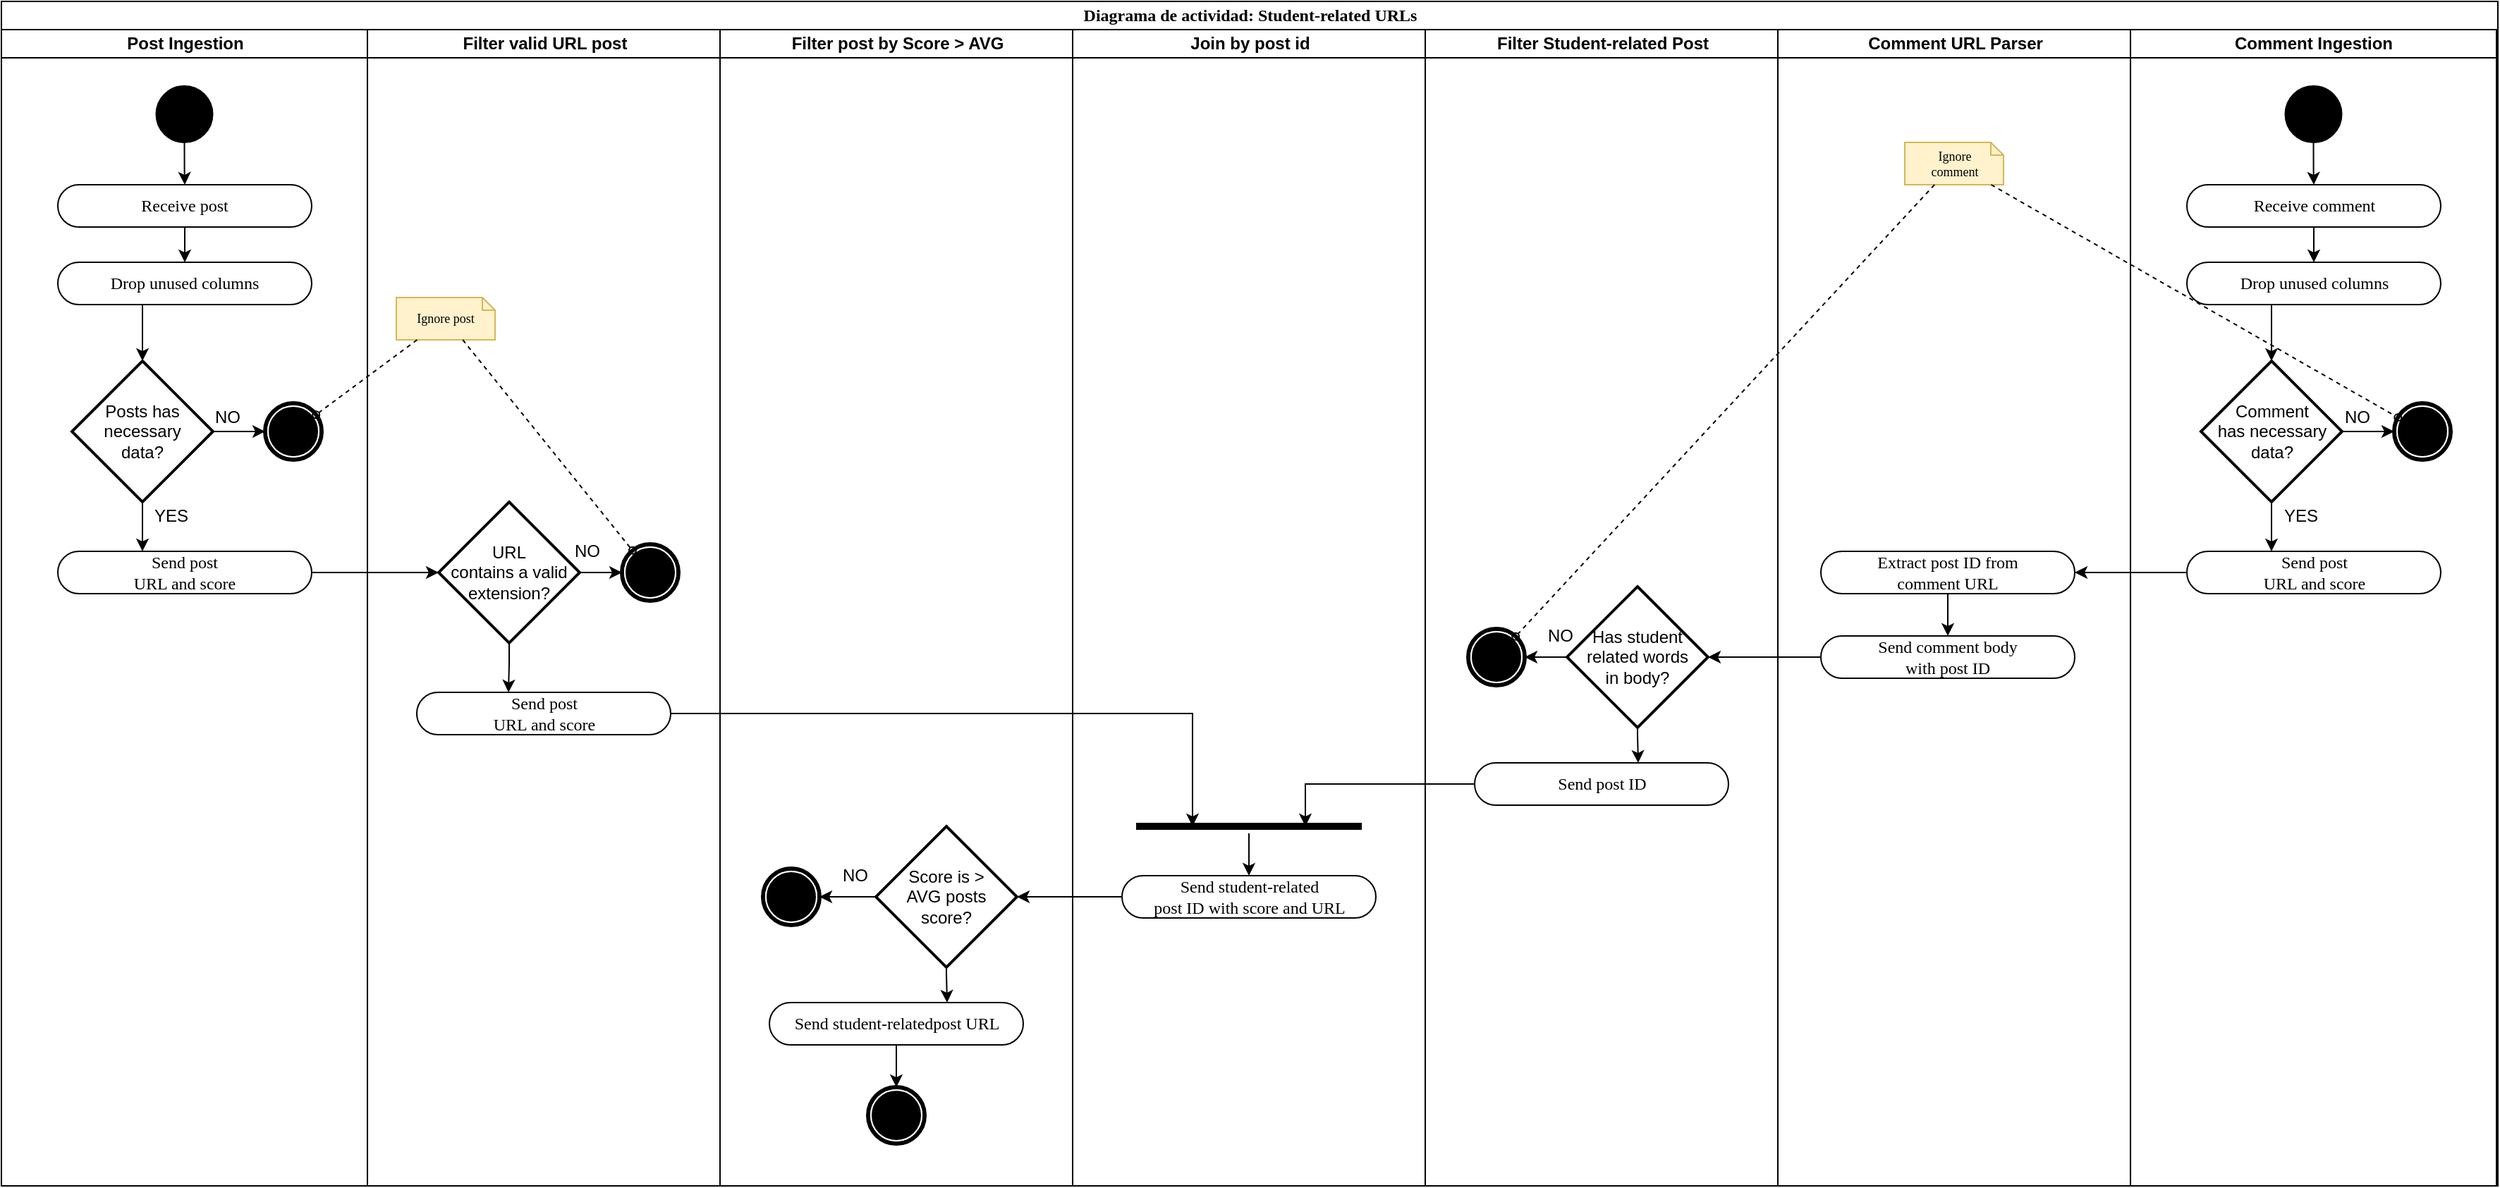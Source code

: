 <mxfile version="18.1.2" type="device"><diagram name="Page-1" id="0783ab3e-0a74-02c8-0abd-f7b4e66b4bec"><mxGraphModel dx="2780" dy="1453" grid="1" gridSize="10" guides="1" tooltips="1" connect="1" arrows="1" fold="1" page="1" pageScale="1" pageWidth="850" pageHeight="1100" background="none" math="0" shadow="0"><root><mxCell id="0"/><mxCell id="1" parent="0"/><mxCell id="1c1d494c118603dd-1" value="Diagrama de actividad: Student-related URLs" style="swimlane;html=1;childLayout=stackLayout;startSize=20;rounded=0;shadow=0;comic=0;labelBackgroundColor=none;strokeWidth=1;fontFamily=Verdana;fontSize=12;align=center;" parent="1" vertex="1"><mxGeometry x="40" y="20" width="1770" height="840" as="geometry"/></mxCell><mxCell id="1c1d494c118603dd-3" value="Post Ingestion" style="swimlane;html=1;startSize=20;" parent="1c1d494c118603dd-1" vertex="1"><mxGeometry y="20" width="259.5" height="820" as="geometry"/></mxCell><mxCell id="Z4d7zPzUT9PHAPlxouQA-7" style="edgeStyle=orthogonalEdgeStyle;rounded=0;orthogonalLoop=1;jettySize=auto;html=1;" parent="1c1d494c118603dd-3" source="60571a20871a0731-8" target="Z4d7zPzUT9PHAPlxouQA-2" edge="1"><mxGeometry relative="1" as="geometry"/></mxCell><mxCell id="60571a20871a0731-8" value="Receive post" style="rounded=1;whiteSpace=wrap;html=1;shadow=0;comic=0;labelBackgroundColor=none;strokeWidth=1;fontFamily=Verdana;fontSize=12;align=center;arcSize=50;" parent="1c1d494c118603dd-3" vertex="1"><mxGeometry x="40" y="110" width="180" height="30" as="geometry"/></mxCell><mxCell id="Z4d7zPzUT9PHAPlxouQA-11" style="edgeStyle=orthogonalEdgeStyle;rounded=0;orthogonalLoop=1;jettySize=auto;html=1;" parent="1c1d494c118603dd-3" source="Z4d7zPzUT9PHAPlxouQA-2" target="Z4d7zPzUT9PHAPlxouQA-10" edge="1"><mxGeometry relative="1" as="geometry"><Array as="points"><mxPoint x="100" y="205"/><mxPoint x="100" y="205"/></Array></mxGeometry></mxCell><mxCell id="Z4d7zPzUT9PHAPlxouQA-2" value="Drop unused columns" style="rounded=1;whiteSpace=wrap;html=1;shadow=0;comic=0;labelBackgroundColor=none;strokeWidth=1;fontFamily=Verdana;fontSize=12;align=center;arcSize=50;" parent="1c1d494c118603dd-3" vertex="1"><mxGeometry x="40" y="165" width="180" height="30" as="geometry"/></mxCell><mxCell id="Z4d7zPzUT9PHAPlxouQA-14" style="edgeStyle=orthogonalEdgeStyle;rounded=0;orthogonalLoop=1;jettySize=auto;html=1;" parent="1c1d494c118603dd-3" source="Z4d7zPzUT9PHAPlxouQA-10" target="Z4d7zPzUT9PHAPlxouQA-13" edge="1"><mxGeometry relative="1" as="geometry"/></mxCell><mxCell id="Z4d7zPzUT9PHAPlxouQA-26" style="edgeStyle=orthogonalEdgeStyle;rounded=0;orthogonalLoop=1;jettySize=auto;html=1;fontSize=9;" parent="1c1d494c118603dd-3" source="Z4d7zPzUT9PHAPlxouQA-10" target="Z4d7zPzUT9PHAPlxouQA-25" edge="1"><mxGeometry relative="1" as="geometry"><Array as="points"><mxPoint x="100" y="360"/><mxPoint x="100" y="360"/></Array></mxGeometry></mxCell><mxCell id="Z4d7zPzUT9PHAPlxouQA-10" value="Posts has&lt;br&gt;necessary&lt;br&gt;data?" style="strokeWidth=2;html=1;shape=mxgraph.flowchart.decision;whiteSpace=wrap;" parent="1c1d494c118603dd-3" vertex="1"><mxGeometry x="50" y="235" width="100" height="100" as="geometry"/></mxCell><mxCell id="Z4d7zPzUT9PHAPlxouQA-13" value="" style="shape=mxgraph.bpmn.shape;html=1;verticalLabelPosition=bottom;labelBackgroundColor=#ffffff;verticalAlign=top;perimeter=ellipsePerimeter;outline=end;symbol=terminate;rounded=0;shadow=0;comic=0;strokeWidth=1;fontFamily=Verdana;fontSize=12;align=center;" parent="1c1d494c118603dd-3" vertex="1"><mxGeometry x="187" y="265" width="40" height="40" as="geometry"/></mxCell><mxCell id="Z4d7zPzUT9PHAPlxouQA-15" value="NO" style="text;html=1;align=center;verticalAlign=middle;resizable=0;points=[];autosize=1;strokeColor=none;fillColor=none;" parent="1c1d494c118603dd-3" vertex="1"><mxGeometry x="145" y="265" width="30" height="20" as="geometry"/></mxCell><mxCell id="Z4d7zPzUT9PHAPlxouQA-25" value="Send post&lt;br&gt;URL and score" style="rounded=1;whiteSpace=wrap;html=1;shadow=0;comic=0;labelBackgroundColor=none;strokeWidth=1;fontFamily=Verdana;fontSize=12;align=center;arcSize=50;" parent="1c1d494c118603dd-3" vertex="1"><mxGeometry x="40" y="370" width="180" height="30" as="geometry"/></mxCell><mxCell id="Z4d7zPzUT9PHAPlxouQA-27" value="YES" style="text;html=1;align=center;verticalAlign=middle;resizable=0;points=[];autosize=1;strokeColor=none;fillColor=none;" parent="1c1d494c118603dd-3" vertex="1"><mxGeometry x="100" y="335" width="40" height="20" as="geometry"/></mxCell><mxCell id="CII-1usis43gVu-JR_Pu-14" style="edgeStyle=orthogonalEdgeStyle;rounded=0;orthogonalLoop=1;jettySize=auto;html=1;" edge="1" parent="1c1d494c118603dd-3" source="60571a20871a0731-4" target="60571a20871a0731-8"><mxGeometry relative="1" as="geometry"/></mxCell><mxCell id="60571a20871a0731-4" value="" style="ellipse;whiteSpace=wrap;html=1;rounded=0;shadow=0;comic=0;labelBackgroundColor=none;strokeWidth=1;fillColor=#000000;fontFamily=Verdana;fontSize=12;align=center;" parent="1c1d494c118603dd-3" vertex="1"><mxGeometry x="109.75" y="40" width="40" height="40" as="geometry"/></mxCell><mxCell id="1c1d494c118603dd-4" value="Filter valid URL post" style="swimlane;html=1;startSize=20;" parent="1c1d494c118603dd-1" vertex="1"><mxGeometry x="259.5" y="20" width="250" height="820" as="geometry"/></mxCell><mxCell id="CII-1usis43gVu-JR_Pu-20" style="edgeStyle=orthogonalEdgeStyle;rounded=0;orthogonalLoop=1;jettySize=auto;html=1;" edge="1" parent="1c1d494c118603dd-4" source="CII-1usis43gVu-JR_Pu-17" target="CII-1usis43gVu-JR_Pu-19"><mxGeometry relative="1" as="geometry"/></mxCell><mxCell id="CII-1usis43gVu-JR_Pu-26" style="edgeStyle=orthogonalEdgeStyle;rounded=0;orthogonalLoop=1;jettySize=auto;html=1;" edge="1" parent="1c1d494c118603dd-4" source="CII-1usis43gVu-JR_Pu-17" target="CII-1usis43gVu-JR_Pu-24"><mxGeometry relative="1" as="geometry"><Array as="points"><mxPoint x="100" y="450"/><mxPoint x="100" y="450"/></Array></mxGeometry></mxCell><mxCell id="CII-1usis43gVu-JR_Pu-17" value="URL&lt;br&gt;contains a valid&lt;br&gt;extension?" style="strokeWidth=2;html=1;shape=mxgraph.flowchart.decision;whiteSpace=wrap;" vertex="1" parent="1c1d494c118603dd-4"><mxGeometry x="50.5" y="335" width="100" height="100" as="geometry"/></mxCell><mxCell id="CII-1usis43gVu-JR_Pu-19" value="" style="shape=mxgraph.bpmn.shape;html=1;verticalLabelPosition=bottom;labelBackgroundColor=#ffffff;verticalAlign=top;perimeter=ellipsePerimeter;outline=end;symbol=terminate;rounded=0;shadow=0;comic=0;strokeWidth=1;fontFamily=Verdana;fontSize=12;align=center;" vertex="1" parent="1c1d494c118603dd-4"><mxGeometry x="180.5" y="365" width="40" height="40" as="geometry"/></mxCell><mxCell id="CII-1usis43gVu-JR_Pu-21" value="NO" style="text;html=1;align=center;verticalAlign=middle;resizable=0;points=[];autosize=1;strokeColor=none;fillColor=none;" vertex="1" parent="1c1d494c118603dd-4"><mxGeometry x="140.5" y="360" width="30" height="20" as="geometry"/></mxCell><mxCell id="1c1d494c118603dd-22" value="Ignore post" style="shape=note;whiteSpace=wrap;html=1;rounded=0;shadow=0;comic=0;labelBackgroundColor=none;strokeWidth=1;fontFamily=Verdana;fontSize=9;align=center;size=9;fillColor=#fff2cc;strokeColor=#d6b656;" parent="1c1d494c118603dd-4" vertex="1"><mxGeometry x="20.5" y="190" width="70" height="30" as="geometry"/></mxCell><mxCell id="CII-1usis43gVu-JR_Pu-23" style="edgeStyle=none;rounded=0;html=1;dashed=1;labelBackgroundColor=none;startArrow=none;startFill=0;startSize=5;endArrow=oval;endFill=0;endSize=5;jettySize=auto;orthogonalLoop=1;strokeWidth=1;fontFamily=Verdana;fontSize=12" edge="1" parent="1c1d494c118603dd-4" source="1c1d494c118603dd-22" target="CII-1usis43gVu-JR_Pu-19"><mxGeometry relative="1" as="geometry"><mxPoint x="45.234" y="230" as="sourcePoint"/><mxPoint x="-26.455" y="283.06" as="targetPoint"/></mxGeometry></mxCell><mxCell id="CII-1usis43gVu-JR_Pu-24" value="Send post&lt;br&gt;URL and score" style="rounded=1;whiteSpace=wrap;html=1;shadow=0;comic=0;labelBackgroundColor=none;strokeWidth=1;fontFamily=Verdana;fontSize=12;align=center;arcSize=50;" vertex="1" parent="1c1d494c118603dd-4"><mxGeometry x="35" y="470" width="180" height="30" as="geometry"/></mxCell><mxCell id="CII-1usis43gVu-JR_Pu-13" value="Filter post by Score &amp;gt; AVG" style="swimlane;html=1;startSize=20;" vertex="1" parent="1c1d494c118603dd-1"><mxGeometry x="509.5" y="20" width="250" height="820" as="geometry"/></mxCell><mxCell id="CII-1usis43gVu-JR_Pu-70" style="edgeStyle=orthogonalEdgeStyle;rounded=0;orthogonalLoop=1;jettySize=auto;html=1;" edge="1" parent="CII-1usis43gVu-JR_Pu-13" source="CII-1usis43gVu-JR_Pu-67" target="CII-1usis43gVu-JR_Pu-69"><mxGeometry relative="1" as="geometry"/></mxCell><mxCell id="CII-1usis43gVu-JR_Pu-73" style="edgeStyle=orthogonalEdgeStyle;rounded=0;orthogonalLoop=1;jettySize=auto;html=1;" edge="1" parent="CII-1usis43gVu-JR_Pu-13" source="CII-1usis43gVu-JR_Pu-67" target="CII-1usis43gVu-JR_Pu-72"><mxGeometry relative="1" as="geometry"><Array as="points"><mxPoint x="161" y="670"/><mxPoint x="161" y="670"/></Array></mxGeometry></mxCell><mxCell id="CII-1usis43gVu-JR_Pu-67" value="Score is &amp;gt;&lt;br&gt;AVG posts&lt;br&gt;score?" style="strokeWidth=2;html=1;shape=mxgraph.flowchart.decision;whiteSpace=wrap;" vertex="1" parent="CII-1usis43gVu-JR_Pu-13"><mxGeometry x="110.5" y="565" width="100" height="100" as="geometry"/></mxCell><mxCell id="CII-1usis43gVu-JR_Pu-69" value="" style="shape=mxgraph.bpmn.shape;html=1;verticalLabelPosition=bottom;labelBackgroundColor=#ffffff;verticalAlign=top;perimeter=ellipsePerimeter;outline=end;symbol=terminate;rounded=0;shadow=0;comic=0;strokeWidth=1;fontFamily=Verdana;fontSize=12;align=center;" vertex="1" parent="CII-1usis43gVu-JR_Pu-13"><mxGeometry x="30.5" y="595" width="40" height="40" as="geometry"/></mxCell><mxCell id="CII-1usis43gVu-JR_Pu-71" value="NO" style="text;html=1;align=center;verticalAlign=middle;resizable=0;points=[];autosize=1;strokeColor=none;fillColor=none;" vertex="1" parent="CII-1usis43gVu-JR_Pu-13"><mxGeometry x="80.5" y="590" width="30" height="20" as="geometry"/></mxCell><mxCell id="CII-1usis43gVu-JR_Pu-75" style="edgeStyle=orthogonalEdgeStyle;rounded=0;orthogonalLoop=1;jettySize=auto;html=1;" edge="1" parent="CII-1usis43gVu-JR_Pu-13" source="CII-1usis43gVu-JR_Pu-72" target="CII-1usis43gVu-JR_Pu-74"><mxGeometry relative="1" as="geometry"/></mxCell><mxCell id="CII-1usis43gVu-JR_Pu-72" value="Send student-relatedpost URL" style="rounded=1;whiteSpace=wrap;html=1;shadow=0;comic=0;labelBackgroundColor=none;strokeWidth=1;fontFamily=Verdana;fontSize=12;align=center;arcSize=50;" vertex="1" parent="CII-1usis43gVu-JR_Pu-13"><mxGeometry x="35" y="690" width="180" height="30" as="geometry"/></mxCell><mxCell id="CII-1usis43gVu-JR_Pu-74" value="" style="shape=mxgraph.bpmn.shape;html=1;verticalLabelPosition=bottom;labelBackgroundColor=#ffffff;verticalAlign=top;perimeter=ellipsePerimeter;outline=end;symbol=terminate;rounded=0;shadow=0;comic=0;strokeWidth=1;fontFamily=Verdana;fontSize=12;align=center;" vertex="1" parent="CII-1usis43gVu-JR_Pu-13"><mxGeometry x="105" y="750" width="40" height="40" as="geometry"/></mxCell><mxCell id="CII-1usis43gVu-JR_Pu-1" value="Join by post id" style="swimlane;html=1;startSize=20;" vertex="1" parent="1c1d494c118603dd-1"><mxGeometry x="759.5" y="20" width="250" height="820" as="geometry"/></mxCell><mxCell id="CII-1usis43gVu-JR_Pu-66" style="edgeStyle=orthogonalEdgeStyle;rounded=0;orthogonalLoop=1;jettySize=auto;html=1;" edge="1" parent="CII-1usis43gVu-JR_Pu-1" source="CII-1usis43gVu-JR_Pu-27" target="CII-1usis43gVu-JR_Pu-62"><mxGeometry relative="1" as="geometry"/></mxCell><mxCell id="CII-1usis43gVu-JR_Pu-27" value="" style="line;strokeWidth=5;html=1;" vertex="1" parent="CII-1usis43gVu-JR_Pu-1"><mxGeometry x="45" y="560" width="160" height="10" as="geometry"/></mxCell><mxCell id="CII-1usis43gVu-JR_Pu-62" value="Send student-related&lt;br&gt;post ID with&amp;nbsp;score and URL" style="rounded=1;whiteSpace=wrap;html=1;shadow=0;comic=0;labelBackgroundColor=none;strokeWidth=1;fontFamily=Verdana;fontSize=12;align=center;arcSize=50;" vertex="1" parent="CII-1usis43gVu-JR_Pu-1"><mxGeometry x="35" y="600" width="180" height="30" as="geometry"/></mxCell><mxCell id="CII-1usis43gVu-JR_Pu-9" value="Filter Student-related Post" style="swimlane;html=1;startSize=20;" vertex="1" parent="1c1d494c118603dd-1"><mxGeometry x="1009.5" y="20" width="250" height="820" as="geometry"/></mxCell><mxCell id="CII-1usis43gVu-JR_Pu-57" style="edgeStyle=orthogonalEdgeStyle;rounded=0;orthogonalLoop=1;jettySize=auto;html=1;" edge="1" parent="CII-1usis43gVu-JR_Pu-9" source="CII-1usis43gVu-JR_Pu-53" target="CII-1usis43gVu-JR_Pu-55"><mxGeometry relative="1" as="geometry"/></mxCell><mxCell id="CII-1usis43gVu-JR_Pu-60" style="edgeStyle=orthogonalEdgeStyle;rounded=0;orthogonalLoop=1;jettySize=auto;html=1;" edge="1" parent="CII-1usis43gVu-JR_Pu-9" source="CII-1usis43gVu-JR_Pu-53" target="CII-1usis43gVu-JR_Pu-59"><mxGeometry relative="1" as="geometry"><Array as="points"><mxPoint x="151" y="500"/><mxPoint x="151" y="500"/></Array></mxGeometry></mxCell><mxCell id="CII-1usis43gVu-JR_Pu-53" value="Has student&lt;br&gt;related words&lt;br&gt;in body?" style="strokeWidth=2;html=1;shape=mxgraph.flowchart.decision;whiteSpace=wrap;" vertex="1" parent="CII-1usis43gVu-JR_Pu-9"><mxGeometry x="100.5" y="395" width="100" height="100" as="geometry"/></mxCell><mxCell id="CII-1usis43gVu-JR_Pu-55" value="" style="shape=mxgraph.bpmn.shape;html=1;verticalLabelPosition=bottom;labelBackgroundColor=#ffffff;verticalAlign=top;perimeter=ellipsePerimeter;outline=end;symbol=terminate;rounded=0;shadow=0;comic=0;strokeWidth=1;fontFamily=Verdana;fontSize=12;align=center;" vertex="1" parent="CII-1usis43gVu-JR_Pu-9"><mxGeometry x="30.5" y="425" width="40" height="40" as="geometry"/></mxCell><mxCell id="CII-1usis43gVu-JR_Pu-56" value="NO" style="text;html=1;align=center;verticalAlign=middle;resizable=0;points=[];autosize=1;strokeColor=none;fillColor=none;" vertex="1" parent="CII-1usis43gVu-JR_Pu-9"><mxGeometry x="80.5" y="420" width="30" height="20" as="geometry"/></mxCell><mxCell id="CII-1usis43gVu-JR_Pu-59" value="Send post ID" style="rounded=1;whiteSpace=wrap;html=1;shadow=0;comic=0;labelBackgroundColor=none;strokeWidth=1;fontFamily=Verdana;fontSize=12;align=center;arcSize=50;" vertex="1" parent="CII-1usis43gVu-JR_Pu-9"><mxGeometry x="35" y="520" width="180" height="30" as="geometry"/></mxCell><mxCell id="CII-1usis43gVu-JR_Pu-10" value="Comment URL Parser" style="swimlane;html=1;startSize=20;" vertex="1" parent="1c1d494c118603dd-1"><mxGeometry x="1259.5" y="20" width="250" height="820" as="geometry"/></mxCell><mxCell id="CII-1usis43gVu-JR_Pu-49" style="edgeStyle=orthogonalEdgeStyle;rounded=0;orthogonalLoop=1;jettySize=auto;html=1;" edge="1" parent="CII-1usis43gVu-JR_Pu-10" source="CII-1usis43gVu-JR_Pu-46" target="CII-1usis43gVu-JR_Pu-48"><mxGeometry relative="1" as="geometry"/></mxCell><mxCell id="CII-1usis43gVu-JR_Pu-46" value="Extract post ID from&lt;br&gt;comment URL" style="rounded=1;whiteSpace=wrap;html=1;shadow=0;comic=0;labelBackgroundColor=none;strokeWidth=1;fontFamily=Verdana;fontSize=12;align=center;arcSize=50;" vertex="1" parent="CII-1usis43gVu-JR_Pu-10"><mxGeometry x="30.5" y="370" width="180" height="30" as="geometry"/></mxCell><mxCell id="CII-1usis43gVu-JR_Pu-48" value="Send comment body&lt;br&gt;with post ID" style="rounded=1;whiteSpace=wrap;html=1;shadow=0;comic=0;labelBackgroundColor=none;strokeWidth=1;fontFamily=Verdana;fontSize=12;align=center;arcSize=50;" vertex="1" parent="CII-1usis43gVu-JR_Pu-10"><mxGeometry x="30.5" y="430" width="180" height="30" as="geometry"/></mxCell><mxCell id="CII-1usis43gVu-JR_Pu-44" value="Ignore&lt;br&gt;comment" style="shape=note;whiteSpace=wrap;html=1;rounded=0;shadow=0;comic=0;labelBackgroundColor=none;strokeWidth=1;fontFamily=Verdana;fontSize=9;align=center;size=9;fillColor=#fff2cc;strokeColor=#d6b656;" vertex="1" parent="CII-1usis43gVu-JR_Pu-10"><mxGeometry x="90" y="80" width="70" height="30" as="geometry"/></mxCell><mxCell id="CII-1usis43gVu-JR_Pu-18" style="edgeStyle=orthogonalEdgeStyle;rounded=0;orthogonalLoop=1;jettySize=auto;html=1;" edge="1" parent="1c1d494c118603dd-1" source="Z4d7zPzUT9PHAPlxouQA-25" target="CII-1usis43gVu-JR_Pu-17"><mxGeometry relative="1" as="geometry"/></mxCell><mxCell id="1c1d494c118603dd-50" style="edgeStyle=none;rounded=0;html=1;dashed=1;labelBackgroundColor=none;startArrow=none;startFill=0;startSize=5;endArrow=oval;endFill=0;endSize=5;jettySize=auto;orthogonalLoop=1;strokeWidth=1;fontFamily=Verdana;fontSize=12" parent="1c1d494c118603dd-1" source="1c1d494c118603dd-22" target="Z4d7zPzUT9PHAPlxouQA-13" edge="1"><mxGeometry relative="1" as="geometry"/></mxCell><mxCell id="CII-1usis43gVu-JR_Pu-29" style="edgeStyle=orthogonalEdgeStyle;rounded=0;orthogonalLoop=1;jettySize=auto;html=1;entryX=0.25;entryY=0.5;entryDx=0;entryDy=0;entryPerimeter=0;" edge="1" parent="1c1d494c118603dd-1" source="CII-1usis43gVu-JR_Pu-24" target="CII-1usis43gVu-JR_Pu-27"><mxGeometry relative="1" as="geometry"/></mxCell><mxCell id="CII-1usis43gVu-JR_Pu-30" value="Comment Ingestion" style="swimlane;html=1;startSize=20;" vertex="1" parent="1c1d494c118603dd-1"><mxGeometry x="1509.5" y="20" width="259.5" height="820" as="geometry"/></mxCell><mxCell id="CII-1usis43gVu-JR_Pu-31" style="edgeStyle=orthogonalEdgeStyle;rounded=0;orthogonalLoop=1;jettySize=auto;html=1;" edge="1" parent="CII-1usis43gVu-JR_Pu-30" source="CII-1usis43gVu-JR_Pu-32" target="CII-1usis43gVu-JR_Pu-34"><mxGeometry relative="1" as="geometry"/></mxCell><mxCell id="CII-1usis43gVu-JR_Pu-32" value="Receive comment" style="rounded=1;whiteSpace=wrap;html=1;shadow=0;comic=0;labelBackgroundColor=none;strokeWidth=1;fontFamily=Verdana;fontSize=12;align=center;arcSize=50;" vertex="1" parent="CII-1usis43gVu-JR_Pu-30"><mxGeometry x="40" y="110" width="180" height="30" as="geometry"/></mxCell><mxCell id="CII-1usis43gVu-JR_Pu-33" style="edgeStyle=orthogonalEdgeStyle;rounded=0;orthogonalLoop=1;jettySize=auto;html=1;" edge="1" parent="CII-1usis43gVu-JR_Pu-30" source="CII-1usis43gVu-JR_Pu-34" target="CII-1usis43gVu-JR_Pu-37"><mxGeometry relative="1" as="geometry"><Array as="points"><mxPoint x="100" y="205"/><mxPoint x="100" y="205"/></Array></mxGeometry></mxCell><mxCell id="CII-1usis43gVu-JR_Pu-34" value="Drop unused columns" style="rounded=1;whiteSpace=wrap;html=1;shadow=0;comic=0;labelBackgroundColor=none;strokeWidth=1;fontFamily=Verdana;fontSize=12;align=center;arcSize=50;" vertex="1" parent="CII-1usis43gVu-JR_Pu-30"><mxGeometry x="40" y="165" width="180" height="30" as="geometry"/></mxCell><mxCell id="CII-1usis43gVu-JR_Pu-35" style="edgeStyle=orthogonalEdgeStyle;rounded=0;orthogonalLoop=1;jettySize=auto;html=1;" edge="1" parent="CII-1usis43gVu-JR_Pu-30" source="CII-1usis43gVu-JR_Pu-37" target="CII-1usis43gVu-JR_Pu-38"><mxGeometry relative="1" as="geometry"/></mxCell><mxCell id="CII-1usis43gVu-JR_Pu-36" style="edgeStyle=orthogonalEdgeStyle;rounded=0;orthogonalLoop=1;jettySize=auto;html=1;fontSize=9;" edge="1" parent="CII-1usis43gVu-JR_Pu-30" source="CII-1usis43gVu-JR_Pu-37" target="CII-1usis43gVu-JR_Pu-40"><mxGeometry relative="1" as="geometry"><Array as="points"><mxPoint x="100" y="360"/><mxPoint x="100" y="360"/></Array></mxGeometry></mxCell><mxCell id="CII-1usis43gVu-JR_Pu-37" value="Comment&lt;br&gt;has necessary&lt;br&gt;data?" style="strokeWidth=2;html=1;shape=mxgraph.flowchart.decision;whiteSpace=wrap;" vertex="1" parent="CII-1usis43gVu-JR_Pu-30"><mxGeometry x="50" y="235" width="100" height="100" as="geometry"/></mxCell><mxCell id="CII-1usis43gVu-JR_Pu-38" value="" style="shape=mxgraph.bpmn.shape;html=1;verticalLabelPosition=bottom;labelBackgroundColor=#ffffff;verticalAlign=top;perimeter=ellipsePerimeter;outline=end;symbol=terminate;rounded=0;shadow=0;comic=0;strokeWidth=1;fontFamily=Verdana;fontSize=12;align=center;" vertex="1" parent="CII-1usis43gVu-JR_Pu-30"><mxGeometry x="187" y="265" width="40" height="40" as="geometry"/></mxCell><mxCell id="CII-1usis43gVu-JR_Pu-39" value="NO" style="text;html=1;align=center;verticalAlign=middle;resizable=0;points=[];autosize=1;strokeColor=none;fillColor=none;" vertex="1" parent="CII-1usis43gVu-JR_Pu-30"><mxGeometry x="145" y="265" width="30" height="20" as="geometry"/></mxCell><mxCell id="CII-1usis43gVu-JR_Pu-40" value="Send post&lt;br&gt;URL and score" style="rounded=1;whiteSpace=wrap;html=1;shadow=0;comic=0;labelBackgroundColor=none;strokeWidth=1;fontFamily=Verdana;fontSize=12;align=center;arcSize=50;" vertex="1" parent="CII-1usis43gVu-JR_Pu-30"><mxGeometry x="40" y="370" width="180" height="30" as="geometry"/></mxCell><mxCell id="CII-1usis43gVu-JR_Pu-41" value="YES" style="text;html=1;align=center;verticalAlign=middle;resizable=0;points=[];autosize=1;strokeColor=none;fillColor=none;" vertex="1" parent="CII-1usis43gVu-JR_Pu-30"><mxGeometry x="100" y="335" width="40" height="20" as="geometry"/></mxCell><mxCell id="CII-1usis43gVu-JR_Pu-42" style="edgeStyle=orthogonalEdgeStyle;rounded=0;orthogonalLoop=1;jettySize=auto;html=1;" edge="1" parent="CII-1usis43gVu-JR_Pu-30" source="CII-1usis43gVu-JR_Pu-43" target="CII-1usis43gVu-JR_Pu-32"><mxGeometry relative="1" as="geometry"/></mxCell><mxCell id="CII-1usis43gVu-JR_Pu-43" value="" style="ellipse;whiteSpace=wrap;html=1;rounded=0;shadow=0;comic=0;labelBackgroundColor=none;strokeWidth=1;fillColor=#000000;fontFamily=Verdana;fontSize=12;align=center;" vertex="1" parent="CII-1usis43gVu-JR_Pu-30"><mxGeometry x="109.75" y="40" width="40" height="40" as="geometry"/></mxCell><mxCell id="CII-1usis43gVu-JR_Pu-47" style="edgeStyle=orthogonalEdgeStyle;rounded=0;orthogonalLoop=1;jettySize=auto;html=1;" edge="1" parent="1c1d494c118603dd-1" source="CII-1usis43gVu-JR_Pu-40" target="CII-1usis43gVu-JR_Pu-46"><mxGeometry relative="1" as="geometry"/></mxCell><mxCell id="CII-1usis43gVu-JR_Pu-54" style="edgeStyle=orthogonalEdgeStyle;rounded=0;orthogonalLoop=1;jettySize=auto;html=1;" edge="1" parent="1c1d494c118603dd-1" source="CII-1usis43gVu-JR_Pu-48" target="CII-1usis43gVu-JR_Pu-53"><mxGeometry relative="1" as="geometry"/></mxCell><mxCell id="CII-1usis43gVu-JR_Pu-45" style="edgeStyle=none;rounded=0;html=1;dashed=1;labelBackgroundColor=none;startArrow=none;startFill=0;startSize=5;endArrow=oval;endFill=0;endSize=5;jettySize=auto;orthogonalLoop=1;strokeWidth=1;fontFamily=Verdana;fontSize=12" edge="1" parent="1c1d494c118603dd-1" source="CII-1usis43gVu-JR_Pu-44" target="CII-1usis43gVu-JR_Pu-38"><mxGeometry relative="1" as="geometry"><mxPoint x="337.089" y="250" as="sourcePoint"/><mxPoint x="457.491" y="399.395" as="targetPoint"/></mxGeometry></mxCell><mxCell id="CII-1usis43gVu-JR_Pu-58" style="edgeStyle=none;rounded=0;html=1;dashed=1;labelBackgroundColor=none;startArrow=none;startFill=0;startSize=5;endArrow=oval;endFill=0;endSize=5;jettySize=auto;orthogonalLoop=1;strokeWidth=1;fontFamily=Verdana;fontSize=12" edge="1" parent="1c1d494c118603dd-1" source="CII-1usis43gVu-JR_Pu-44" target="CII-1usis43gVu-JR_Pu-55"><mxGeometry relative="1" as="geometry"><mxPoint x="1420.711" y="140" as="sourcePoint"/><mxPoint x="1709.142" y="305.066" as="targetPoint"/></mxGeometry></mxCell><mxCell id="CII-1usis43gVu-JR_Pu-61" style="edgeStyle=orthogonalEdgeStyle;rounded=0;orthogonalLoop=1;jettySize=auto;html=1;entryX=0.75;entryY=0.5;entryDx=0;entryDy=0;entryPerimeter=0;" edge="1" parent="1c1d494c118603dd-1" source="CII-1usis43gVu-JR_Pu-59" target="CII-1usis43gVu-JR_Pu-27"><mxGeometry relative="1" as="geometry"/></mxCell><mxCell id="CII-1usis43gVu-JR_Pu-68" style="edgeStyle=orthogonalEdgeStyle;rounded=0;orthogonalLoop=1;jettySize=auto;html=1;" edge="1" parent="1c1d494c118603dd-1" source="CII-1usis43gVu-JR_Pu-62" target="CII-1usis43gVu-JR_Pu-67"><mxGeometry relative="1" as="geometry"/></mxCell></root></mxGraphModel></diagram></mxfile>